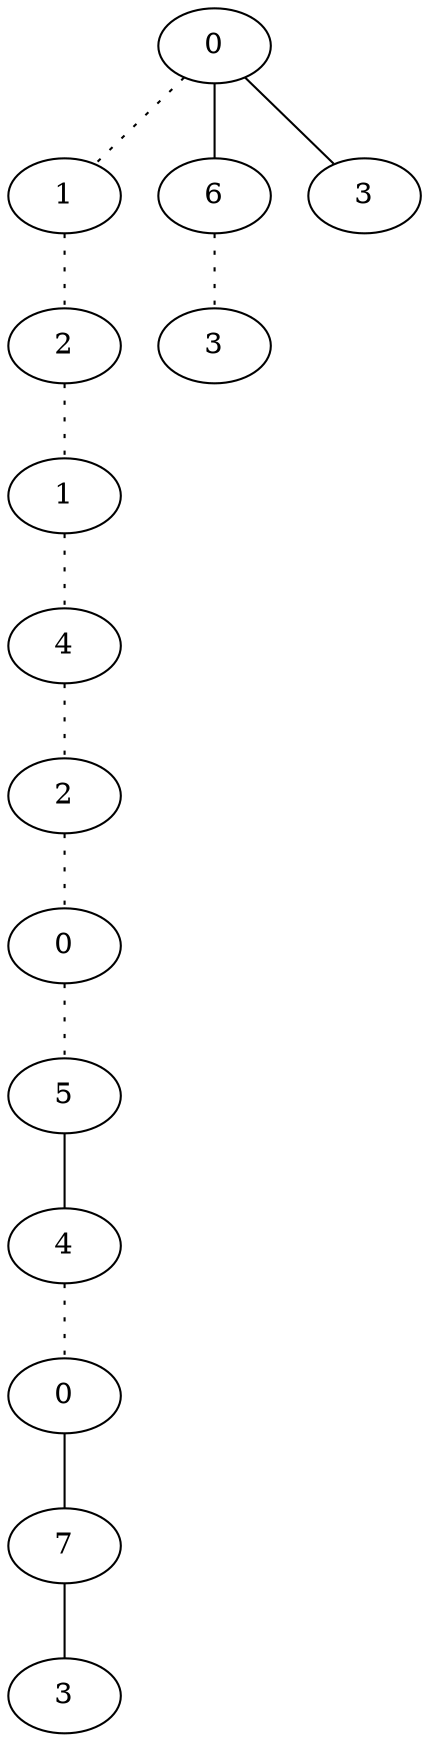 graph {
a0[label=0];
a1[label=1];
a2[label=2];
a3[label=1];
a4[label=4];
a5[label=2];
a6[label=0];
a7[label=5];
a8[label=4];
a9[label=0];
a10[label=7];
a11[label=3];
a12[label=6];
a13[label=3];
a14[label=3];
a0 -- a1 [style=dotted];
a0 -- a12;
a0 -- a14;
a1 -- a2 [style=dotted];
a2 -- a3 [style=dotted];
a3 -- a4 [style=dotted];
a4 -- a5 [style=dotted];
a5 -- a6 [style=dotted];
a6 -- a7 [style=dotted];
a7 -- a8;
a8 -- a9 [style=dotted];
a9 -- a10;
a10 -- a11;
a12 -- a13 [style=dotted];
}
